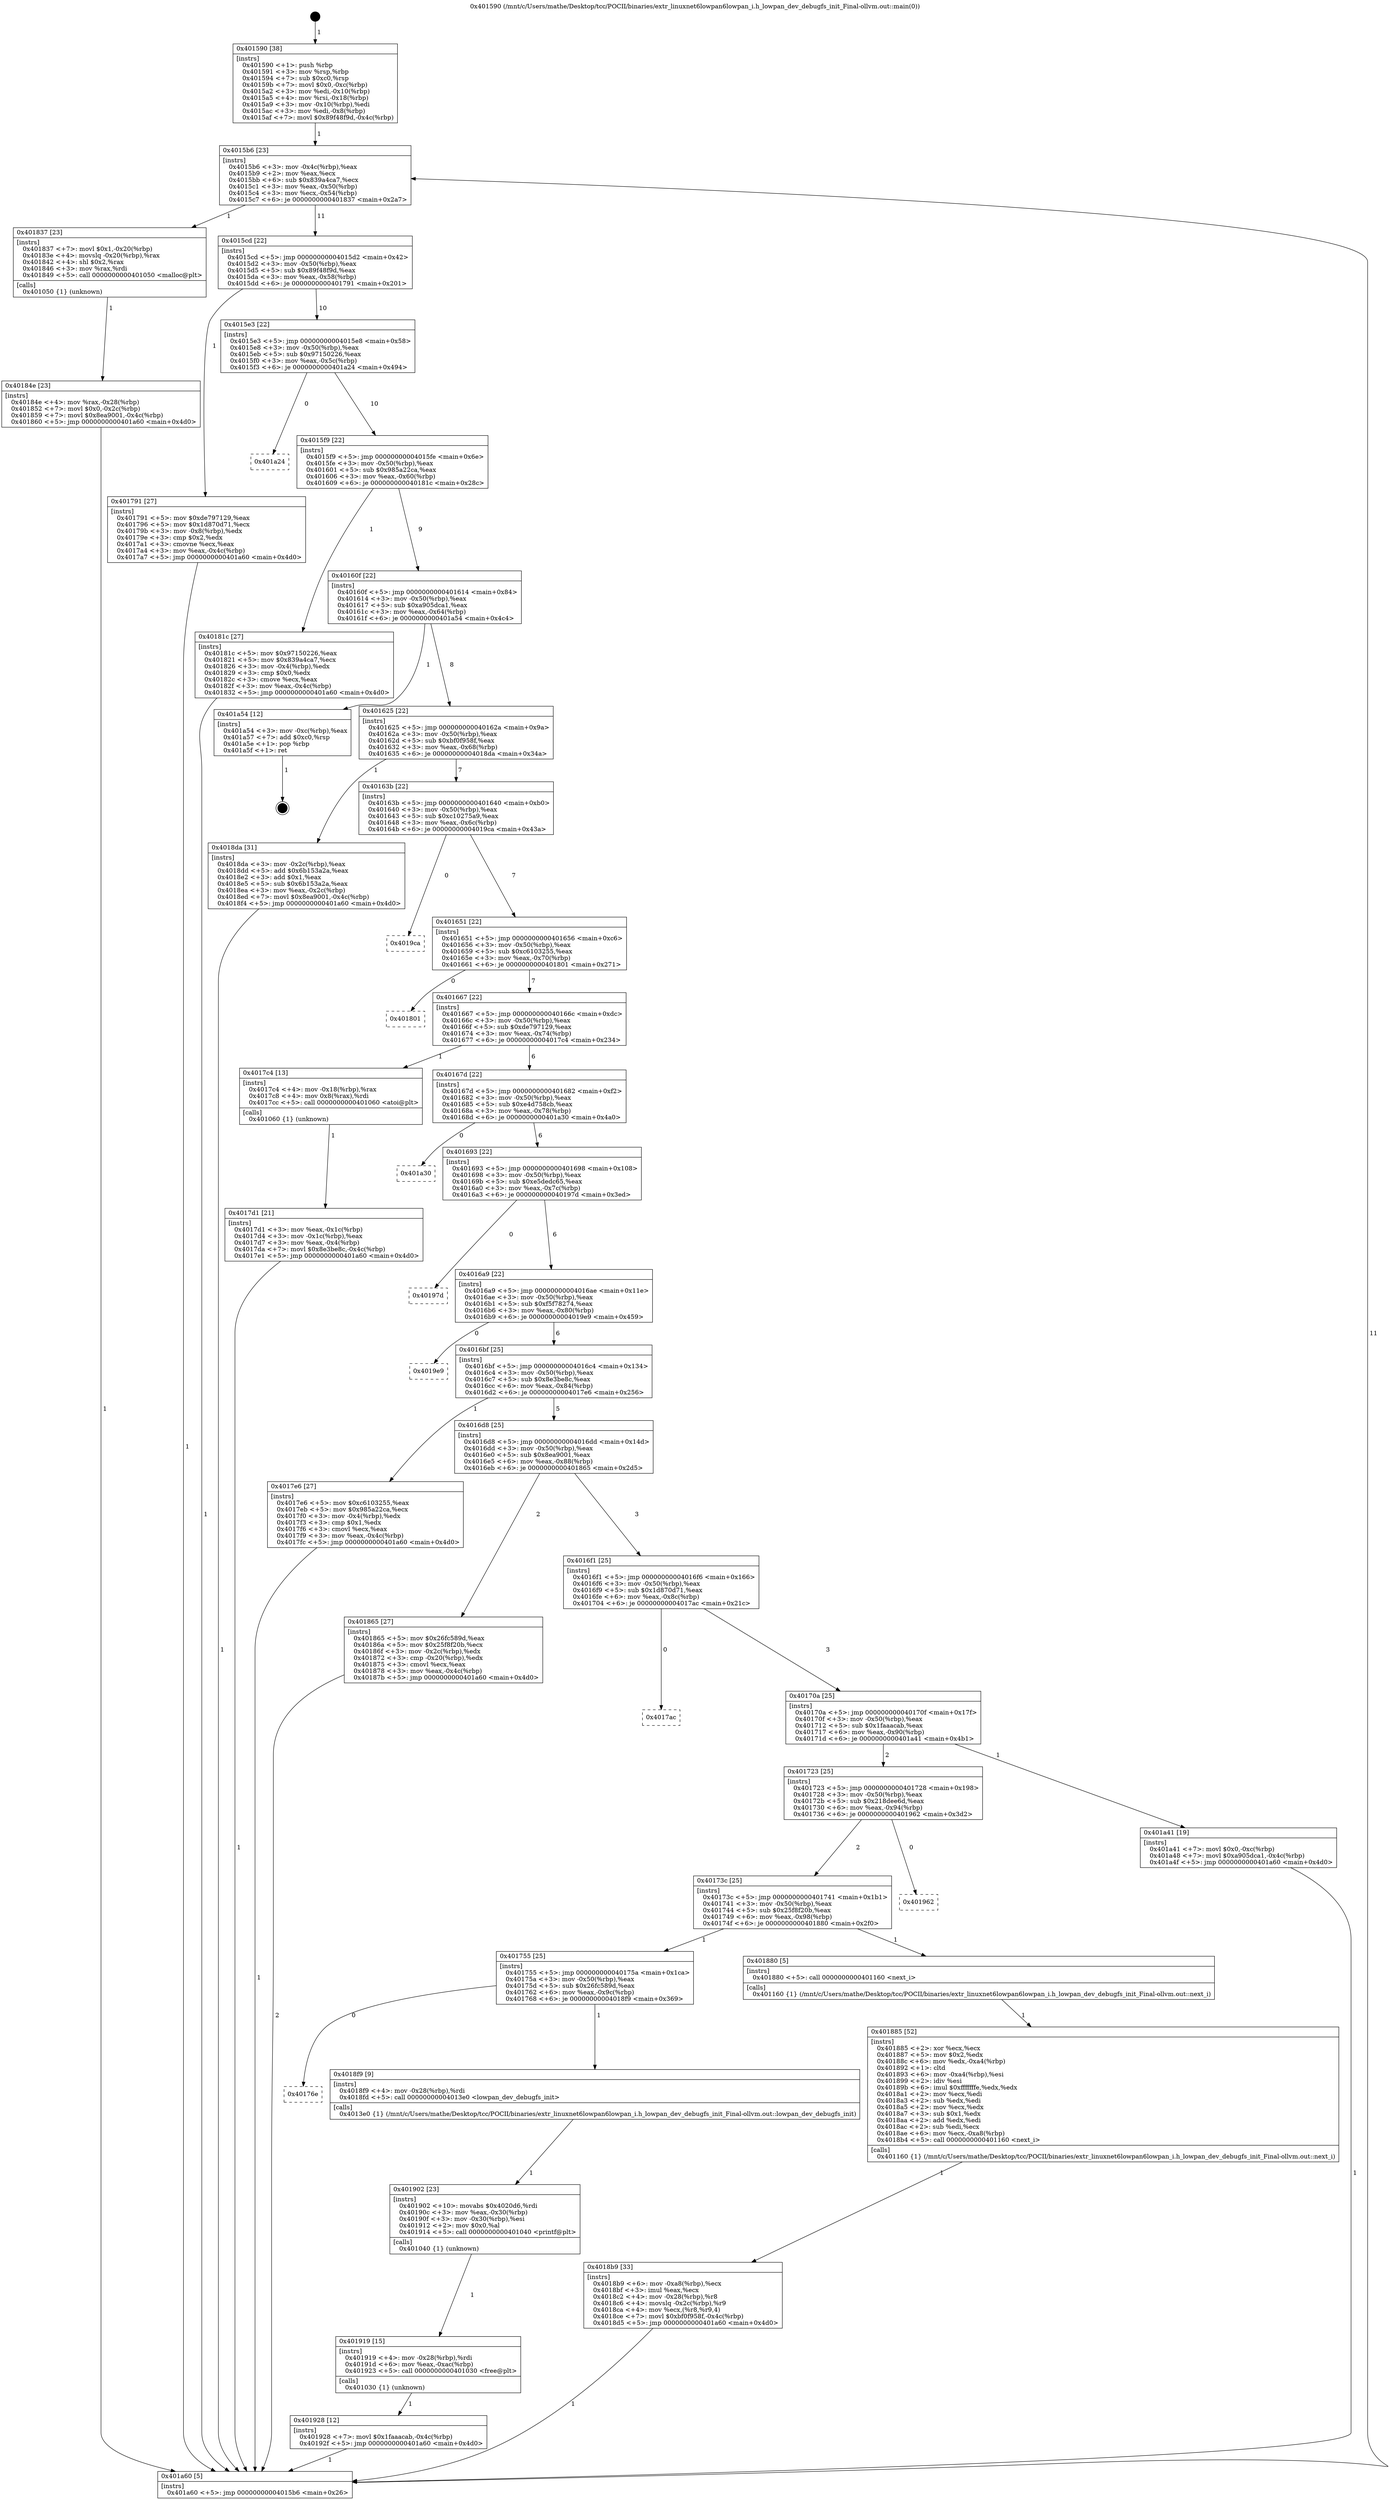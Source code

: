 digraph "0x401590" {
  label = "0x401590 (/mnt/c/Users/mathe/Desktop/tcc/POCII/binaries/extr_linuxnet6lowpan6lowpan_i.h_lowpan_dev_debugfs_init_Final-ollvm.out::main(0))"
  labelloc = "t"
  node[shape=record]

  Entry [label="",width=0.3,height=0.3,shape=circle,fillcolor=black,style=filled]
  "0x4015b6" [label="{
     0x4015b6 [23]\l
     | [instrs]\l
     &nbsp;&nbsp;0x4015b6 \<+3\>: mov -0x4c(%rbp),%eax\l
     &nbsp;&nbsp;0x4015b9 \<+2\>: mov %eax,%ecx\l
     &nbsp;&nbsp;0x4015bb \<+6\>: sub $0x839a4ca7,%ecx\l
     &nbsp;&nbsp;0x4015c1 \<+3\>: mov %eax,-0x50(%rbp)\l
     &nbsp;&nbsp;0x4015c4 \<+3\>: mov %ecx,-0x54(%rbp)\l
     &nbsp;&nbsp;0x4015c7 \<+6\>: je 0000000000401837 \<main+0x2a7\>\l
  }"]
  "0x401837" [label="{
     0x401837 [23]\l
     | [instrs]\l
     &nbsp;&nbsp;0x401837 \<+7\>: movl $0x1,-0x20(%rbp)\l
     &nbsp;&nbsp;0x40183e \<+4\>: movslq -0x20(%rbp),%rax\l
     &nbsp;&nbsp;0x401842 \<+4\>: shl $0x2,%rax\l
     &nbsp;&nbsp;0x401846 \<+3\>: mov %rax,%rdi\l
     &nbsp;&nbsp;0x401849 \<+5\>: call 0000000000401050 \<malloc@plt\>\l
     | [calls]\l
     &nbsp;&nbsp;0x401050 \{1\} (unknown)\l
  }"]
  "0x4015cd" [label="{
     0x4015cd [22]\l
     | [instrs]\l
     &nbsp;&nbsp;0x4015cd \<+5\>: jmp 00000000004015d2 \<main+0x42\>\l
     &nbsp;&nbsp;0x4015d2 \<+3\>: mov -0x50(%rbp),%eax\l
     &nbsp;&nbsp;0x4015d5 \<+5\>: sub $0x89f48f9d,%eax\l
     &nbsp;&nbsp;0x4015da \<+3\>: mov %eax,-0x58(%rbp)\l
     &nbsp;&nbsp;0x4015dd \<+6\>: je 0000000000401791 \<main+0x201\>\l
  }"]
  Exit [label="",width=0.3,height=0.3,shape=circle,fillcolor=black,style=filled,peripheries=2]
  "0x401791" [label="{
     0x401791 [27]\l
     | [instrs]\l
     &nbsp;&nbsp;0x401791 \<+5\>: mov $0xde797129,%eax\l
     &nbsp;&nbsp;0x401796 \<+5\>: mov $0x1d870d71,%ecx\l
     &nbsp;&nbsp;0x40179b \<+3\>: mov -0x8(%rbp),%edx\l
     &nbsp;&nbsp;0x40179e \<+3\>: cmp $0x2,%edx\l
     &nbsp;&nbsp;0x4017a1 \<+3\>: cmovne %ecx,%eax\l
     &nbsp;&nbsp;0x4017a4 \<+3\>: mov %eax,-0x4c(%rbp)\l
     &nbsp;&nbsp;0x4017a7 \<+5\>: jmp 0000000000401a60 \<main+0x4d0\>\l
  }"]
  "0x4015e3" [label="{
     0x4015e3 [22]\l
     | [instrs]\l
     &nbsp;&nbsp;0x4015e3 \<+5\>: jmp 00000000004015e8 \<main+0x58\>\l
     &nbsp;&nbsp;0x4015e8 \<+3\>: mov -0x50(%rbp),%eax\l
     &nbsp;&nbsp;0x4015eb \<+5\>: sub $0x97150226,%eax\l
     &nbsp;&nbsp;0x4015f0 \<+3\>: mov %eax,-0x5c(%rbp)\l
     &nbsp;&nbsp;0x4015f3 \<+6\>: je 0000000000401a24 \<main+0x494\>\l
  }"]
  "0x401a60" [label="{
     0x401a60 [5]\l
     | [instrs]\l
     &nbsp;&nbsp;0x401a60 \<+5\>: jmp 00000000004015b6 \<main+0x26\>\l
  }"]
  "0x401590" [label="{
     0x401590 [38]\l
     | [instrs]\l
     &nbsp;&nbsp;0x401590 \<+1\>: push %rbp\l
     &nbsp;&nbsp;0x401591 \<+3\>: mov %rsp,%rbp\l
     &nbsp;&nbsp;0x401594 \<+7\>: sub $0xc0,%rsp\l
     &nbsp;&nbsp;0x40159b \<+7\>: movl $0x0,-0xc(%rbp)\l
     &nbsp;&nbsp;0x4015a2 \<+3\>: mov %edi,-0x10(%rbp)\l
     &nbsp;&nbsp;0x4015a5 \<+4\>: mov %rsi,-0x18(%rbp)\l
     &nbsp;&nbsp;0x4015a9 \<+3\>: mov -0x10(%rbp),%edi\l
     &nbsp;&nbsp;0x4015ac \<+3\>: mov %edi,-0x8(%rbp)\l
     &nbsp;&nbsp;0x4015af \<+7\>: movl $0x89f48f9d,-0x4c(%rbp)\l
  }"]
  "0x401928" [label="{
     0x401928 [12]\l
     | [instrs]\l
     &nbsp;&nbsp;0x401928 \<+7\>: movl $0x1faaacab,-0x4c(%rbp)\l
     &nbsp;&nbsp;0x40192f \<+5\>: jmp 0000000000401a60 \<main+0x4d0\>\l
  }"]
  "0x401a24" [label="{
     0x401a24\l
  }", style=dashed]
  "0x4015f9" [label="{
     0x4015f9 [22]\l
     | [instrs]\l
     &nbsp;&nbsp;0x4015f9 \<+5\>: jmp 00000000004015fe \<main+0x6e\>\l
     &nbsp;&nbsp;0x4015fe \<+3\>: mov -0x50(%rbp),%eax\l
     &nbsp;&nbsp;0x401601 \<+5\>: sub $0x985a22ca,%eax\l
     &nbsp;&nbsp;0x401606 \<+3\>: mov %eax,-0x60(%rbp)\l
     &nbsp;&nbsp;0x401609 \<+6\>: je 000000000040181c \<main+0x28c\>\l
  }"]
  "0x401919" [label="{
     0x401919 [15]\l
     | [instrs]\l
     &nbsp;&nbsp;0x401919 \<+4\>: mov -0x28(%rbp),%rdi\l
     &nbsp;&nbsp;0x40191d \<+6\>: mov %eax,-0xac(%rbp)\l
     &nbsp;&nbsp;0x401923 \<+5\>: call 0000000000401030 \<free@plt\>\l
     | [calls]\l
     &nbsp;&nbsp;0x401030 \{1\} (unknown)\l
  }"]
  "0x40181c" [label="{
     0x40181c [27]\l
     | [instrs]\l
     &nbsp;&nbsp;0x40181c \<+5\>: mov $0x97150226,%eax\l
     &nbsp;&nbsp;0x401821 \<+5\>: mov $0x839a4ca7,%ecx\l
     &nbsp;&nbsp;0x401826 \<+3\>: mov -0x4(%rbp),%edx\l
     &nbsp;&nbsp;0x401829 \<+3\>: cmp $0x0,%edx\l
     &nbsp;&nbsp;0x40182c \<+3\>: cmove %ecx,%eax\l
     &nbsp;&nbsp;0x40182f \<+3\>: mov %eax,-0x4c(%rbp)\l
     &nbsp;&nbsp;0x401832 \<+5\>: jmp 0000000000401a60 \<main+0x4d0\>\l
  }"]
  "0x40160f" [label="{
     0x40160f [22]\l
     | [instrs]\l
     &nbsp;&nbsp;0x40160f \<+5\>: jmp 0000000000401614 \<main+0x84\>\l
     &nbsp;&nbsp;0x401614 \<+3\>: mov -0x50(%rbp),%eax\l
     &nbsp;&nbsp;0x401617 \<+5\>: sub $0xa905dca1,%eax\l
     &nbsp;&nbsp;0x40161c \<+3\>: mov %eax,-0x64(%rbp)\l
     &nbsp;&nbsp;0x40161f \<+6\>: je 0000000000401a54 \<main+0x4c4\>\l
  }"]
  "0x401902" [label="{
     0x401902 [23]\l
     | [instrs]\l
     &nbsp;&nbsp;0x401902 \<+10\>: movabs $0x4020d6,%rdi\l
     &nbsp;&nbsp;0x40190c \<+3\>: mov %eax,-0x30(%rbp)\l
     &nbsp;&nbsp;0x40190f \<+3\>: mov -0x30(%rbp),%esi\l
     &nbsp;&nbsp;0x401912 \<+2\>: mov $0x0,%al\l
     &nbsp;&nbsp;0x401914 \<+5\>: call 0000000000401040 \<printf@plt\>\l
     | [calls]\l
     &nbsp;&nbsp;0x401040 \{1\} (unknown)\l
  }"]
  "0x401a54" [label="{
     0x401a54 [12]\l
     | [instrs]\l
     &nbsp;&nbsp;0x401a54 \<+3\>: mov -0xc(%rbp),%eax\l
     &nbsp;&nbsp;0x401a57 \<+7\>: add $0xc0,%rsp\l
     &nbsp;&nbsp;0x401a5e \<+1\>: pop %rbp\l
     &nbsp;&nbsp;0x401a5f \<+1\>: ret\l
  }"]
  "0x401625" [label="{
     0x401625 [22]\l
     | [instrs]\l
     &nbsp;&nbsp;0x401625 \<+5\>: jmp 000000000040162a \<main+0x9a\>\l
     &nbsp;&nbsp;0x40162a \<+3\>: mov -0x50(%rbp),%eax\l
     &nbsp;&nbsp;0x40162d \<+5\>: sub $0xbf0f958f,%eax\l
     &nbsp;&nbsp;0x401632 \<+3\>: mov %eax,-0x68(%rbp)\l
     &nbsp;&nbsp;0x401635 \<+6\>: je 00000000004018da \<main+0x34a\>\l
  }"]
  "0x40176e" [label="{
     0x40176e\l
  }", style=dashed]
  "0x4018da" [label="{
     0x4018da [31]\l
     | [instrs]\l
     &nbsp;&nbsp;0x4018da \<+3\>: mov -0x2c(%rbp),%eax\l
     &nbsp;&nbsp;0x4018dd \<+5\>: add $0x6b153a2a,%eax\l
     &nbsp;&nbsp;0x4018e2 \<+3\>: add $0x1,%eax\l
     &nbsp;&nbsp;0x4018e5 \<+5\>: sub $0x6b153a2a,%eax\l
     &nbsp;&nbsp;0x4018ea \<+3\>: mov %eax,-0x2c(%rbp)\l
     &nbsp;&nbsp;0x4018ed \<+7\>: movl $0x8ea9001,-0x4c(%rbp)\l
     &nbsp;&nbsp;0x4018f4 \<+5\>: jmp 0000000000401a60 \<main+0x4d0\>\l
  }"]
  "0x40163b" [label="{
     0x40163b [22]\l
     | [instrs]\l
     &nbsp;&nbsp;0x40163b \<+5\>: jmp 0000000000401640 \<main+0xb0\>\l
     &nbsp;&nbsp;0x401640 \<+3\>: mov -0x50(%rbp),%eax\l
     &nbsp;&nbsp;0x401643 \<+5\>: sub $0xc10275a9,%eax\l
     &nbsp;&nbsp;0x401648 \<+3\>: mov %eax,-0x6c(%rbp)\l
     &nbsp;&nbsp;0x40164b \<+6\>: je 00000000004019ca \<main+0x43a\>\l
  }"]
  "0x4018f9" [label="{
     0x4018f9 [9]\l
     | [instrs]\l
     &nbsp;&nbsp;0x4018f9 \<+4\>: mov -0x28(%rbp),%rdi\l
     &nbsp;&nbsp;0x4018fd \<+5\>: call 00000000004013e0 \<lowpan_dev_debugfs_init\>\l
     | [calls]\l
     &nbsp;&nbsp;0x4013e0 \{1\} (/mnt/c/Users/mathe/Desktop/tcc/POCII/binaries/extr_linuxnet6lowpan6lowpan_i.h_lowpan_dev_debugfs_init_Final-ollvm.out::lowpan_dev_debugfs_init)\l
  }"]
  "0x4019ca" [label="{
     0x4019ca\l
  }", style=dashed]
  "0x401651" [label="{
     0x401651 [22]\l
     | [instrs]\l
     &nbsp;&nbsp;0x401651 \<+5\>: jmp 0000000000401656 \<main+0xc6\>\l
     &nbsp;&nbsp;0x401656 \<+3\>: mov -0x50(%rbp),%eax\l
     &nbsp;&nbsp;0x401659 \<+5\>: sub $0xc6103255,%eax\l
     &nbsp;&nbsp;0x40165e \<+3\>: mov %eax,-0x70(%rbp)\l
     &nbsp;&nbsp;0x401661 \<+6\>: je 0000000000401801 \<main+0x271\>\l
  }"]
  "0x4018b9" [label="{
     0x4018b9 [33]\l
     | [instrs]\l
     &nbsp;&nbsp;0x4018b9 \<+6\>: mov -0xa8(%rbp),%ecx\l
     &nbsp;&nbsp;0x4018bf \<+3\>: imul %eax,%ecx\l
     &nbsp;&nbsp;0x4018c2 \<+4\>: mov -0x28(%rbp),%r8\l
     &nbsp;&nbsp;0x4018c6 \<+4\>: movslq -0x2c(%rbp),%r9\l
     &nbsp;&nbsp;0x4018ca \<+4\>: mov %ecx,(%r8,%r9,4)\l
     &nbsp;&nbsp;0x4018ce \<+7\>: movl $0xbf0f958f,-0x4c(%rbp)\l
     &nbsp;&nbsp;0x4018d5 \<+5\>: jmp 0000000000401a60 \<main+0x4d0\>\l
  }"]
  "0x401801" [label="{
     0x401801\l
  }", style=dashed]
  "0x401667" [label="{
     0x401667 [22]\l
     | [instrs]\l
     &nbsp;&nbsp;0x401667 \<+5\>: jmp 000000000040166c \<main+0xdc\>\l
     &nbsp;&nbsp;0x40166c \<+3\>: mov -0x50(%rbp),%eax\l
     &nbsp;&nbsp;0x40166f \<+5\>: sub $0xde797129,%eax\l
     &nbsp;&nbsp;0x401674 \<+3\>: mov %eax,-0x74(%rbp)\l
     &nbsp;&nbsp;0x401677 \<+6\>: je 00000000004017c4 \<main+0x234\>\l
  }"]
  "0x401885" [label="{
     0x401885 [52]\l
     | [instrs]\l
     &nbsp;&nbsp;0x401885 \<+2\>: xor %ecx,%ecx\l
     &nbsp;&nbsp;0x401887 \<+5\>: mov $0x2,%edx\l
     &nbsp;&nbsp;0x40188c \<+6\>: mov %edx,-0xa4(%rbp)\l
     &nbsp;&nbsp;0x401892 \<+1\>: cltd\l
     &nbsp;&nbsp;0x401893 \<+6\>: mov -0xa4(%rbp),%esi\l
     &nbsp;&nbsp;0x401899 \<+2\>: idiv %esi\l
     &nbsp;&nbsp;0x40189b \<+6\>: imul $0xfffffffe,%edx,%edx\l
     &nbsp;&nbsp;0x4018a1 \<+2\>: mov %ecx,%edi\l
     &nbsp;&nbsp;0x4018a3 \<+2\>: sub %edx,%edi\l
     &nbsp;&nbsp;0x4018a5 \<+2\>: mov %ecx,%edx\l
     &nbsp;&nbsp;0x4018a7 \<+3\>: sub $0x1,%edx\l
     &nbsp;&nbsp;0x4018aa \<+2\>: add %edx,%edi\l
     &nbsp;&nbsp;0x4018ac \<+2\>: sub %edi,%ecx\l
     &nbsp;&nbsp;0x4018ae \<+6\>: mov %ecx,-0xa8(%rbp)\l
     &nbsp;&nbsp;0x4018b4 \<+5\>: call 0000000000401160 \<next_i\>\l
     | [calls]\l
     &nbsp;&nbsp;0x401160 \{1\} (/mnt/c/Users/mathe/Desktop/tcc/POCII/binaries/extr_linuxnet6lowpan6lowpan_i.h_lowpan_dev_debugfs_init_Final-ollvm.out::next_i)\l
  }"]
  "0x4017c4" [label="{
     0x4017c4 [13]\l
     | [instrs]\l
     &nbsp;&nbsp;0x4017c4 \<+4\>: mov -0x18(%rbp),%rax\l
     &nbsp;&nbsp;0x4017c8 \<+4\>: mov 0x8(%rax),%rdi\l
     &nbsp;&nbsp;0x4017cc \<+5\>: call 0000000000401060 \<atoi@plt\>\l
     | [calls]\l
     &nbsp;&nbsp;0x401060 \{1\} (unknown)\l
  }"]
  "0x40167d" [label="{
     0x40167d [22]\l
     | [instrs]\l
     &nbsp;&nbsp;0x40167d \<+5\>: jmp 0000000000401682 \<main+0xf2\>\l
     &nbsp;&nbsp;0x401682 \<+3\>: mov -0x50(%rbp),%eax\l
     &nbsp;&nbsp;0x401685 \<+5\>: sub $0xe4d758cb,%eax\l
     &nbsp;&nbsp;0x40168a \<+3\>: mov %eax,-0x78(%rbp)\l
     &nbsp;&nbsp;0x40168d \<+6\>: je 0000000000401a30 \<main+0x4a0\>\l
  }"]
  "0x4017d1" [label="{
     0x4017d1 [21]\l
     | [instrs]\l
     &nbsp;&nbsp;0x4017d1 \<+3\>: mov %eax,-0x1c(%rbp)\l
     &nbsp;&nbsp;0x4017d4 \<+3\>: mov -0x1c(%rbp),%eax\l
     &nbsp;&nbsp;0x4017d7 \<+3\>: mov %eax,-0x4(%rbp)\l
     &nbsp;&nbsp;0x4017da \<+7\>: movl $0x8e3be8c,-0x4c(%rbp)\l
     &nbsp;&nbsp;0x4017e1 \<+5\>: jmp 0000000000401a60 \<main+0x4d0\>\l
  }"]
  "0x401755" [label="{
     0x401755 [25]\l
     | [instrs]\l
     &nbsp;&nbsp;0x401755 \<+5\>: jmp 000000000040175a \<main+0x1ca\>\l
     &nbsp;&nbsp;0x40175a \<+3\>: mov -0x50(%rbp),%eax\l
     &nbsp;&nbsp;0x40175d \<+5\>: sub $0x26fc589d,%eax\l
     &nbsp;&nbsp;0x401762 \<+6\>: mov %eax,-0x9c(%rbp)\l
     &nbsp;&nbsp;0x401768 \<+6\>: je 00000000004018f9 \<main+0x369\>\l
  }"]
  "0x401a30" [label="{
     0x401a30\l
  }", style=dashed]
  "0x401693" [label="{
     0x401693 [22]\l
     | [instrs]\l
     &nbsp;&nbsp;0x401693 \<+5\>: jmp 0000000000401698 \<main+0x108\>\l
     &nbsp;&nbsp;0x401698 \<+3\>: mov -0x50(%rbp),%eax\l
     &nbsp;&nbsp;0x40169b \<+5\>: sub $0xe5dedc65,%eax\l
     &nbsp;&nbsp;0x4016a0 \<+3\>: mov %eax,-0x7c(%rbp)\l
     &nbsp;&nbsp;0x4016a3 \<+6\>: je 000000000040197d \<main+0x3ed\>\l
  }"]
  "0x401880" [label="{
     0x401880 [5]\l
     | [instrs]\l
     &nbsp;&nbsp;0x401880 \<+5\>: call 0000000000401160 \<next_i\>\l
     | [calls]\l
     &nbsp;&nbsp;0x401160 \{1\} (/mnt/c/Users/mathe/Desktop/tcc/POCII/binaries/extr_linuxnet6lowpan6lowpan_i.h_lowpan_dev_debugfs_init_Final-ollvm.out::next_i)\l
  }"]
  "0x40197d" [label="{
     0x40197d\l
  }", style=dashed]
  "0x4016a9" [label="{
     0x4016a9 [22]\l
     | [instrs]\l
     &nbsp;&nbsp;0x4016a9 \<+5\>: jmp 00000000004016ae \<main+0x11e\>\l
     &nbsp;&nbsp;0x4016ae \<+3\>: mov -0x50(%rbp),%eax\l
     &nbsp;&nbsp;0x4016b1 \<+5\>: sub $0xf5f78274,%eax\l
     &nbsp;&nbsp;0x4016b6 \<+3\>: mov %eax,-0x80(%rbp)\l
     &nbsp;&nbsp;0x4016b9 \<+6\>: je 00000000004019e9 \<main+0x459\>\l
  }"]
  "0x40173c" [label="{
     0x40173c [25]\l
     | [instrs]\l
     &nbsp;&nbsp;0x40173c \<+5\>: jmp 0000000000401741 \<main+0x1b1\>\l
     &nbsp;&nbsp;0x401741 \<+3\>: mov -0x50(%rbp),%eax\l
     &nbsp;&nbsp;0x401744 \<+5\>: sub $0x25f8f20b,%eax\l
     &nbsp;&nbsp;0x401749 \<+6\>: mov %eax,-0x98(%rbp)\l
     &nbsp;&nbsp;0x40174f \<+6\>: je 0000000000401880 \<main+0x2f0\>\l
  }"]
  "0x4019e9" [label="{
     0x4019e9\l
  }", style=dashed]
  "0x4016bf" [label="{
     0x4016bf [25]\l
     | [instrs]\l
     &nbsp;&nbsp;0x4016bf \<+5\>: jmp 00000000004016c4 \<main+0x134\>\l
     &nbsp;&nbsp;0x4016c4 \<+3\>: mov -0x50(%rbp),%eax\l
     &nbsp;&nbsp;0x4016c7 \<+5\>: sub $0x8e3be8c,%eax\l
     &nbsp;&nbsp;0x4016cc \<+6\>: mov %eax,-0x84(%rbp)\l
     &nbsp;&nbsp;0x4016d2 \<+6\>: je 00000000004017e6 \<main+0x256\>\l
  }"]
  "0x401962" [label="{
     0x401962\l
  }", style=dashed]
  "0x4017e6" [label="{
     0x4017e6 [27]\l
     | [instrs]\l
     &nbsp;&nbsp;0x4017e6 \<+5\>: mov $0xc6103255,%eax\l
     &nbsp;&nbsp;0x4017eb \<+5\>: mov $0x985a22ca,%ecx\l
     &nbsp;&nbsp;0x4017f0 \<+3\>: mov -0x4(%rbp),%edx\l
     &nbsp;&nbsp;0x4017f3 \<+3\>: cmp $0x1,%edx\l
     &nbsp;&nbsp;0x4017f6 \<+3\>: cmovl %ecx,%eax\l
     &nbsp;&nbsp;0x4017f9 \<+3\>: mov %eax,-0x4c(%rbp)\l
     &nbsp;&nbsp;0x4017fc \<+5\>: jmp 0000000000401a60 \<main+0x4d0\>\l
  }"]
  "0x4016d8" [label="{
     0x4016d8 [25]\l
     | [instrs]\l
     &nbsp;&nbsp;0x4016d8 \<+5\>: jmp 00000000004016dd \<main+0x14d\>\l
     &nbsp;&nbsp;0x4016dd \<+3\>: mov -0x50(%rbp),%eax\l
     &nbsp;&nbsp;0x4016e0 \<+5\>: sub $0x8ea9001,%eax\l
     &nbsp;&nbsp;0x4016e5 \<+6\>: mov %eax,-0x88(%rbp)\l
     &nbsp;&nbsp;0x4016eb \<+6\>: je 0000000000401865 \<main+0x2d5\>\l
  }"]
  "0x40184e" [label="{
     0x40184e [23]\l
     | [instrs]\l
     &nbsp;&nbsp;0x40184e \<+4\>: mov %rax,-0x28(%rbp)\l
     &nbsp;&nbsp;0x401852 \<+7\>: movl $0x0,-0x2c(%rbp)\l
     &nbsp;&nbsp;0x401859 \<+7\>: movl $0x8ea9001,-0x4c(%rbp)\l
     &nbsp;&nbsp;0x401860 \<+5\>: jmp 0000000000401a60 \<main+0x4d0\>\l
  }"]
  "0x401723" [label="{
     0x401723 [25]\l
     | [instrs]\l
     &nbsp;&nbsp;0x401723 \<+5\>: jmp 0000000000401728 \<main+0x198\>\l
     &nbsp;&nbsp;0x401728 \<+3\>: mov -0x50(%rbp),%eax\l
     &nbsp;&nbsp;0x40172b \<+5\>: sub $0x218dee6d,%eax\l
     &nbsp;&nbsp;0x401730 \<+6\>: mov %eax,-0x94(%rbp)\l
     &nbsp;&nbsp;0x401736 \<+6\>: je 0000000000401962 \<main+0x3d2\>\l
  }"]
  "0x401865" [label="{
     0x401865 [27]\l
     | [instrs]\l
     &nbsp;&nbsp;0x401865 \<+5\>: mov $0x26fc589d,%eax\l
     &nbsp;&nbsp;0x40186a \<+5\>: mov $0x25f8f20b,%ecx\l
     &nbsp;&nbsp;0x40186f \<+3\>: mov -0x2c(%rbp),%edx\l
     &nbsp;&nbsp;0x401872 \<+3\>: cmp -0x20(%rbp),%edx\l
     &nbsp;&nbsp;0x401875 \<+3\>: cmovl %ecx,%eax\l
     &nbsp;&nbsp;0x401878 \<+3\>: mov %eax,-0x4c(%rbp)\l
     &nbsp;&nbsp;0x40187b \<+5\>: jmp 0000000000401a60 \<main+0x4d0\>\l
  }"]
  "0x4016f1" [label="{
     0x4016f1 [25]\l
     | [instrs]\l
     &nbsp;&nbsp;0x4016f1 \<+5\>: jmp 00000000004016f6 \<main+0x166\>\l
     &nbsp;&nbsp;0x4016f6 \<+3\>: mov -0x50(%rbp),%eax\l
     &nbsp;&nbsp;0x4016f9 \<+5\>: sub $0x1d870d71,%eax\l
     &nbsp;&nbsp;0x4016fe \<+6\>: mov %eax,-0x8c(%rbp)\l
     &nbsp;&nbsp;0x401704 \<+6\>: je 00000000004017ac \<main+0x21c\>\l
  }"]
  "0x401a41" [label="{
     0x401a41 [19]\l
     | [instrs]\l
     &nbsp;&nbsp;0x401a41 \<+7\>: movl $0x0,-0xc(%rbp)\l
     &nbsp;&nbsp;0x401a48 \<+7\>: movl $0xa905dca1,-0x4c(%rbp)\l
     &nbsp;&nbsp;0x401a4f \<+5\>: jmp 0000000000401a60 \<main+0x4d0\>\l
  }"]
  "0x4017ac" [label="{
     0x4017ac\l
  }", style=dashed]
  "0x40170a" [label="{
     0x40170a [25]\l
     | [instrs]\l
     &nbsp;&nbsp;0x40170a \<+5\>: jmp 000000000040170f \<main+0x17f\>\l
     &nbsp;&nbsp;0x40170f \<+3\>: mov -0x50(%rbp),%eax\l
     &nbsp;&nbsp;0x401712 \<+5\>: sub $0x1faaacab,%eax\l
     &nbsp;&nbsp;0x401717 \<+6\>: mov %eax,-0x90(%rbp)\l
     &nbsp;&nbsp;0x40171d \<+6\>: je 0000000000401a41 \<main+0x4b1\>\l
  }"]
  Entry -> "0x401590" [label=" 1"]
  "0x4015b6" -> "0x401837" [label=" 1"]
  "0x4015b6" -> "0x4015cd" [label=" 11"]
  "0x401a54" -> Exit [label=" 1"]
  "0x4015cd" -> "0x401791" [label=" 1"]
  "0x4015cd" -> "0x4015e3" [label=" 10"]
  "0x401791" -> "0x401a60" [label=" 1"]
  "0x401590" -> "0x4015b6" [label=" 1"]
  "0x401a60" -> "0x4015b6" [label=" 11"]
  "0x401a41" -> "0x401a60" [label=" 1"]
  "0x4015e3" -> "0x401a24" [label=" 0"]
  "0x4015e3" -> "0x4015f9" [label=" 10"]
  "0x401928" -> "0x401a60" [label=" 1"]
  "0x4015f9" -> "0x40181c" [label=" 1"]
  "0x4015f9" -> "0x40160f" [label=" 9"]
  "0x401919" -> "0x401928" [label=" 1"]
  "0x40160f" -> "0x401a54" [label=" 1"]
  "0x40160f" -> "0x401625" [label=" 8"]
  "0x401902" -> "0x401919" [label=" 1"]
  "0x401625" -> "0x4018da" [label=" 1"]
  "0x401625" -> "0x40163b" [label=" 7"]
  "0x4018f9" -> "0x401902" [label=" 1"]
  "0x40163b" -> "0x4019ca" [label=" 0"]
  "0x40163b" -> "0x401651" [label=" 7"]
  "0x401755" -> "0x40176e" [label=" 0"]
  "0x401651" -> "0x401801" [label=" 0"]
  "0x401651" -> "0x401667" [label=" 7"]
  "0x401755" -> "0x4018f9" [label=" 1"]
  "0x401667" -> "0x4017c4" [label=" 1"]
  "0x401667" -> "0x40167d" [label=" 6"]
  "0x4017c4" -> "0x4017d1" [label=" 1"]
  "0x4017d1" -> "0x401a60" [label=" 1"]
  "0x4018da" -> "0x401a60" [label=" 1"]
  "0x40167d" -> "0x401a30" [label=" 0"]
  "0x40167d" -> "0x401693" [label=" 6"]
  "0x4018b9" -> "0x401a60" [label=" 1"]
  "0x401693" -> "0x40197d" [label=" 0"]
  "0x401693" -> "0x4016a9" [label=" 6"]
  "0x401885" -> "0x4018b9" [label=" 1"]
  "0x4016a9" -> "0x4019e9" [label=" 0"]
  "0x4016a9" -> "0x4016bf" [label=" 6"]
  "0x40173c" -> "0x401755" [label=" 1"]
  "0x4016bf" -> "0x4017e6" [label=" 1"]
  "0x4016bf" -> "0x4016d8" [label=" 5"]
  "0x4017e6" -> "0x401a60" [label=" 1"]
  "0x40181c" -> "0x401a60" [label=" 1"]
  "0x401837" -> "0x40184e" [label=" 1"]
  "0x40184e" -> "0x401a60" [label=" 1"]
  "0x40173c" -> "0x401880" [label=" 1"]
  "0x4016d8" -> "0x401865" [label=" 2"]
  "0x4016d8" -> "0x4016f1" [label=" 3"]
  "0x401865" -> "0x401a60" [label=" 2"]
  "0x401723" -> "0x40173c" [label=" 2"]
  "0x4016f1" -> "0x4017ac" [label=" 0"]
  "0x4016f1" -> "0x40170a" [label=" 3"]
  "0x401723" -> "0x401962" [label=" 0"]
  "0x40170a" -> "0x401a41" [label=" 1"]
  "0x40170a" -> "0x401723" [label=" 2"]
  "0x401880" -> "0x401885" [label=" 1"]
}
